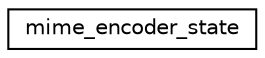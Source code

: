 digraph "Graphical Class Hierarchy"
{
  edge [fontname="Helvetica",fontsize="10",labelfontname="Helvetica",labelfontsize="10"];
  node [fontname="Helvetica",fontsize="10",shape=record];
  rankdir="LR";
  Node0 [label="mime_encoder_state",height=0.2,width=0.4,color="black", fillcolor="white", style="filled",URL="$structmime__encoder__state.html"];
}
